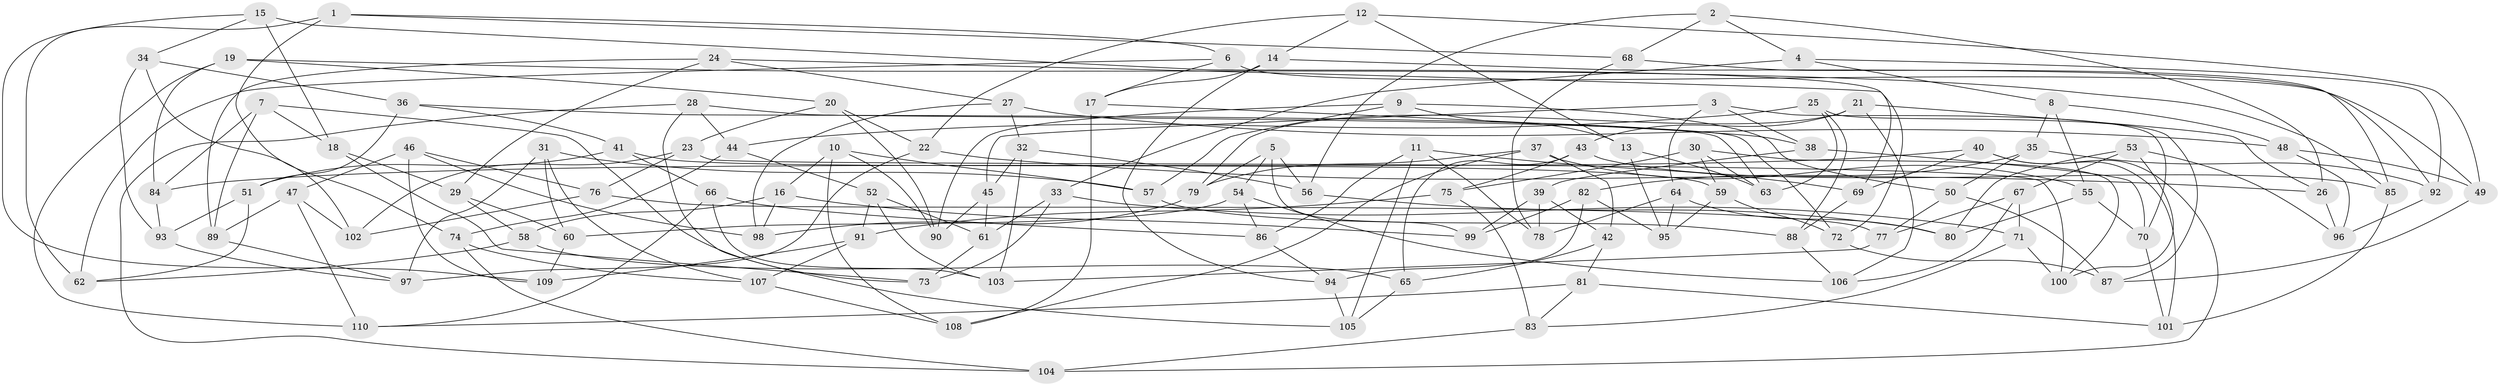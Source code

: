 // Generated by graph-tools (version 1.1) at 2025/16/03/09/25 04:16:43]
// undirected, 110 vertices, 220 edges
graph export_dot {
graph [start="1"]
  node [color=gray90,style=filled];
  1;
  2;
  3;
  4;
  5;
  6;
  7;
  8;
  9;
  10;
  11;
  12;
  13;
  14;
  15;
  16;
  17;
  18;
  19;
  20;
  21;
  22;
  23;
  24;
  25;
  26;
  27;
  28;
  29;
  30;
  31;
  32;
  33;
  34;
  35;
  36;
  37;
  38;
  39;
  40;
  41;
  42;
  43;
  44;
  45;
  46;
  47;
  48;
  49;
  50;
  51;
  52;
  53;
  54;
  55;
  56;
  57;
  58;
  59;
  60;
  61;
  62;
  63;
  64;
  65;
  66;
  67;
  68;
  69;
  70;
  71;
  72;
  73;
  74;
  75;
  76;
  77;
  78;
  79;
  80;
  81;
  82;
  83;
  84;
  85;
  86;
  87;
  88;
  89;
  90;
  91;
  92;
  93;
  94;
  95;
  96;
  97;
  98;
  99;
  100;
  101;
  102;
  103;
  104;
  105;
  106;
  107;
  108;
  109;
  110;
  1 -- 68;
  1 -- 74;
  1 -- 6;
  1 -- 62;
  2 -- 4;
  2 -- 56;
  2 -- 26;
  2 -- 68;
  3 -- 45;
  3 -- 38;
  3 -- 64;
  3 -- 70;
  4 -- 33;
  4 -- 92;
  4 -- 8;
  5 -- 56;
  5 -- 99;
  5 -- 79;
  5 -- 54;
  6 -- 62;
  6 -- 49;
  6 -- 17;
  7 -- 84;
  7 -- 18;
  7 -- 73;
  7 -- 89;
  8 -- 48;
  8 -- 35;
  8 -- 55;
  9 -- 57;
  9 -- 50;
  9 -- 13;
  9 -- 90;
  10 -- 16;
  10 -- 90;
  10 -- 108;
  10 -- 57;
  11 -- 69;
  11 -- 105;
  11 -- 78;
  11 -- 86;
  12 -- 22;
  12 -- 13;
  12 -- 14;
  12 -- 49;
  13 -- 63;
  13 -- 95;
  14 -- 17;
  14 -- 94;
  14 -- 92;
  15 -- 109;
  15 -- 34;
  15 -- 18;
  15 -- 69;
  16 -- 99;
  16 -- 58;
  16 -- 98;
  17 -- 108;
  17 -- 38;
  18 -- 29;
  18 -- 73;
  19 -- 20;
  19 -- 85;
  19 -- 84;
  19 -- 110;
  20 -- 22;
  20 -- 90;
  20 -- 23;
  21 -- 79;
  21 -- 26;
  21 -- 43;
  21 -- 106;
  22 -- 97;
  22 -- 26;
  23 -- 76;
  23 -- 100;
  23 -- 102;
  24 -- 29;
  24 -- 27;
  24 -- 72;
  24 -- 89;
  25 -- 44;
  25 -- 63;
  25 -- 88;
  25 -- 87;
  26 -- 96;
  27 -- 32;
  27 -- 98;
  27 -- 48;
  28 -- 72;
  28 -- 105;
  28 -- 44;
  28 -- 104;
  29 -- 58;
  29 -- 60;
  30 -- 63;
  30 -- 75;
  30 -- 59;
  30 -- 100;
  31 -- 60;
  31 -- 57;
  31 -- 107;
  31 -- 97;
  32 -- 56;
  32 -- 45;
  32 -- 103;
  33 -- 61;
  33 -- 71;
  33 -- 73;
  34 -- 93;
  34 -- 102;
  34 -- 36;
  35 -- 92;
  35 -- 50;
  35 -- 82;
  36 -- 63;
  36 -- 41;
  36 -- 51;
  37 -- 79;
  37 -- 108;
  37 -- 42;
  37 -- 55;
  38 -- 70;
  38 -- 39;
  39 -- 99;
  39 -- 42;
  39 -- 78;
  40 -- 69;
  40 -- 84;
  40 -- 101;
  40 -- 104;
  41 -- 66;
  41 -- 59;
  41 -- 51;
  42 -- 65;
  42 -- 81;
  43 -- 65;
  43 -- 75;
  43 -- 85;
  44 -- 52;
  44 -- 74;
  45 -- 61;
  45 -- 90;
  46 -- 109;
  46 -- 47;
  46 -- 98;
  46 -- 76;
  47 -- 89;
  47 -- 110;
  47 -- 102;
  48 -- 49;
  48 -- 96;
  49 -- 87;
  50 -- 87;
  50 -- 77;
  51 -- 62;
  51 -- 93;
  52 -- 91;
  52 -- 103;
  52 -- 61;
  53 -- 100;
  53 -- 67;
  53 -- 96;
  53 -- 80;
  54 -- 106;
  54 -- 60;
  54 -- 86;
  55 -- 80;
  55 -- 70;
  56 -- 80;
  57 -- 88;
  58 -- 65;
  58 -- 62;
  59 -- 95;
  59 -- 72;
  60 -- 109;
  61 -- 73;
  64 -- 78;
  64 -- 80;
  64 -- 95;
  65 -- 105;
  66 -- 103;
  66 -- 86;
  66 -- 110;
  67 -- 106;
  67 -- 77;
  67 -- 71;
  68 -- 78;
  68 -- 85;
  69 -- 88;
  70 -- 101;
  71 -- 83;
  71 -- 100;
  72 -- 87;
  74 -- 104;
  74 -- 107;
  75 -- 83;
  75 -- 91;
  76 -- 102;
  76 -- 77;
  77 -- 103;
  79 -- 98;
  81 -- 110;
  81 -- 83;
  81 -- 101;
  82 -- 99;
  82 -- 94;
  82 -- 95;
  83 -- 104;
  84 -- 93;
  85 -- 101;
  86 -- 94;
  88 -- 106;
  89 -- 97;
  91 -- 107;
  91 -- 109;
  92 -- 96;
  93 -- 97;
  94 -- 105;
  107 -- 108;
}
